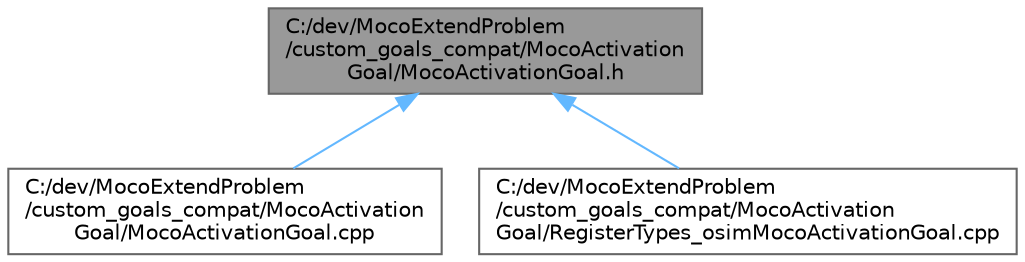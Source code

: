 digraph "C:/dev/MocoExtendProblem/custom_goals_compat/MocoActivationGoal/MocoActivationGoal.h"
{
 // LATEX_PDF_SIZE
  bgcolor="transparent";
  edge [fontname=Helvetica,fontsize=10,labelfontname=Helvetica,labelfontsize=10];
  node [fontname=Helvetica,fontsize=10,shape=box,height=0.2,width=0.4];
  Node1 [id="Node000001",label="C:/dev/MocoExtendProblem\l/custom_goals_compat/MocoActivation\lGoal/MocoActivationGoal.h",height=0.2,width=0.4,color="gray40", fillcolor="grey60", style="filled", fontcolor="black",tooltip=" "];
  Node1 -> Node2 [id="edge1_Node000001_Node000002",dir="back",color="steelblue1",style="solid",tooltip=" "];
  Node2 [id="Node000002",label="C:/dev/MocoExtendProblem\l/custom_goals_compat/MocoActivation\lGoal/MocoActivationGoal.cpp",height=0.2,width=0.4,color="grey40", fillcolor="white", style="filled",URL="$compat_2_moco_activation_goal_2_moco_activation_goal_8cpp.html",tooltip=" "];
  Node1 -> Node3 [id="edge2_Node000001_Node000003",dir="back",color="steelblue1",style="solid",tooltip=" "];
  Node3 [id="Node000003",label="C:/dev/MocoExtendProblem\l/custom_goals_compat/MocoActivation\lGoal/RegisterTypes_osimMocoActivationGoal.cpp",height=0.2,width=0.4,color="grey40", fillcolor="white", style="filled",URL="$compat_2_moco_activation_goal_2_register_types__osim_moco_activation_goal_8cpp.html",tooltip=" "];
}
